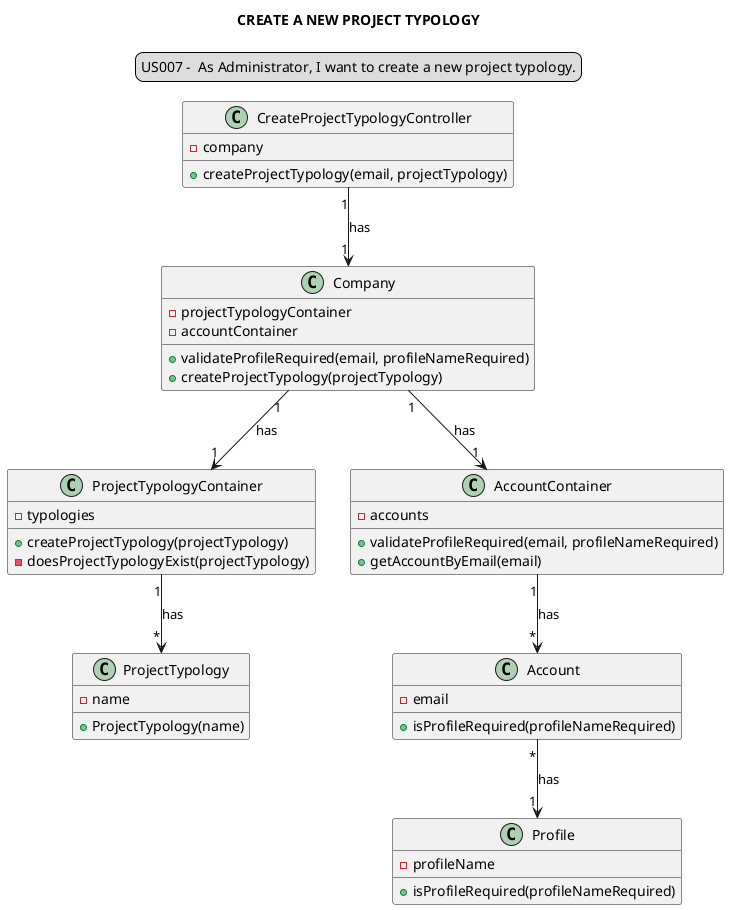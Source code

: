 @startuml

legend top
US007 -  As Administrator, I want to create a new project typology.
end legend
skinparam sequenceMessageAlign center
title CREATE A NEW PROJECT TYPOLOGY


class "CreateProjectTypologyController" {
- company
+createProjectTypology(email, projectTypology)
}

class "Company" {
-projectTypologyContainer
-accountContainer
+validateProfileRequired(email, profileNameRequired)
+createProjectTypology(projectTypology)
}

class "ProjectTypologyContainer"{
-typologies
+createProjectTypology(projectTypology)
-doesProjectTypologyExist(projectTypology)
}

class "AccountContainer"{
-accounts
+validateProfileRequired(email, profileNameRequired)
+getAccountByEmail(email)
}

class Profile{
-profileName
+isProfileRequired(profileNameRequired)
}

class "ProjectTypology"{
-name
+ProjectTypology(name)
}

class "Account"{
-email
+isProfileRequired(profileNameRequired)
}


"CreateProjectTypologyController""1"-->"1" "Company": has
"Company" "1"-->"1" "ProjectTypologyContainer" : has
"Company" "1"-->"1" "AccountContainer" : has
"ProjectTypologyContainer" "1"-->"*" "ProjectTypology" : has
"AccountContainer" "1"-->"*" "Account" : has
"Account" "*"-->"1" "Profile" : has

@enduml